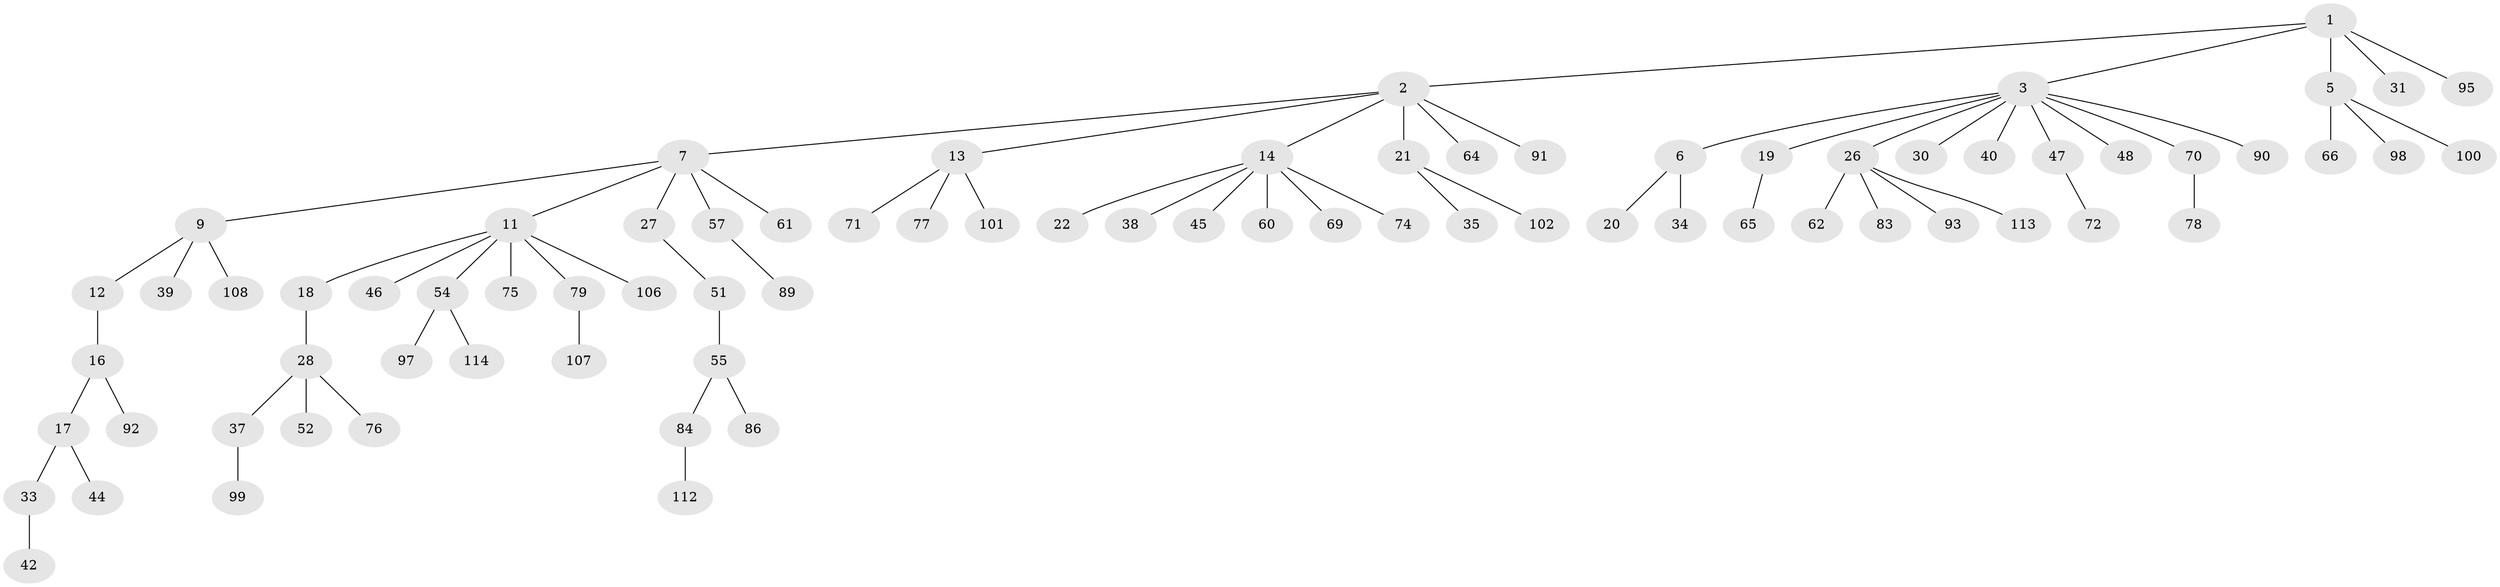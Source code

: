 // Generated by graph-tools (version 1.1) at 2025/24/03/03/25 07:24:07]
// undirected, 78 vertices, 77 edges
graph export_dot {
graph [start="1"]
  node [color=gray90,style=filled];
  1 [super="+8"];
  2 [super="+4"];
  3 [super="+15"];
  5 [super="+50"];
  6 [super="+63"];
  7 [super="+25"];
  9 [super="+10"];
  11 [super="+41"];
  12 [super="+73"];
  13 [super="+56"];
  14 [super="+23"];
  16 [super="+24"];
  17 [super="+58"];
  18 [super="+29"];
  19;
  20 [super="+53"];
  21 [super="+96"];
  22;
  26 [super="+85"];
  27 [super="+32"];
  28 [super="+59"];
  30;
  31 [super="+49"];
  33;
  34 [super="+104"];
  35 [super="+36"];
  37 [super="+43"];
  38 [super="+110"];
  39;
  40;
  42;
  44 [super="+88"];
  45;
  46 [super="+94"];
  47 [super="+68"];
  48 [super="+81"];
  51;
  52;
  54 [super="+103"];
  55 [super="+67"];
  57;
  60;
  61;
  62 [super="+111"];
  64;
  65;
  66 [super="+87"];
  69 [super="+80"];
  70;
  71;
  72 [super="+82"];
  74;
  75;
  76;
  77;
  78;
  79;
  83 [super="+109"];
  84;
  86;
  89;
  90;
  91;
  92;
  93;
  95;
  97;
  98;
  99;
  100;
  101;
  102 [super="+105"];
  106;
  107;
  108;
  112;
  113;
  114;
  1 -- 2;
  1 -- 3;
  1 -- 5;
  1 -- 31;
  1 -- 95;
  2 -- 21;
  2 -- 64;
  2 -- 7;
  2 -- 91;
  2 -- 13;
  2 -- 14;
  3 -- 6;
  3 -- 48;
  3 -- 70;
  3 -- 90;
  3 -- 19;
  3 -- 40;
  3 -- 26;
  3 -- 30;
  3 -- 47;
  5 -- 66;
  5 -- 100;
  5 -- 98;
  6 -- 20;
  6 -- 34;
  7 -- 9;
  7 -- 11;
  7 -- 57;
  7 -- 61;
  7 -- 27;
  9 -- 39;
  9 -- 108;
  9 -- 12;
  11 -- 18;
  11 -- 54;
  11 -- 75;
  11 -- 106;
  11 -- 46;
  11 -- 79;
  12 -- 16;
  13 -- 101;
  13 -- 77;
  13 -- 71;
  14 -- 22;
  14 -- 45;
  14 -- 60;
  14 -- 69;
  14 -- 38;
  14 -- 74;
  16 -- 17;
  16 -- 92;
  17 -- 33;
  17 -- 44;
  18 -- 28;
  19 -- 65;
  21 -- 35;
  21 -- 102;
  26 -- 62;
  26 -- 83;
  26 -- 113;
  26 -- 93;
  27 -- 51;
  28 -- 37;
  28 -- 52;
  28 -- 76;
  33 -- 42;
  37 -- 99;
  47 -- 72;
  51 -- 55;
  54 -- 97;
  54 -- 114;
  55 -- 84;
  55 -- 86;
  57 -- 89;
  70 -- 78;
  79 -- 107;
  84 -- 112;
}
